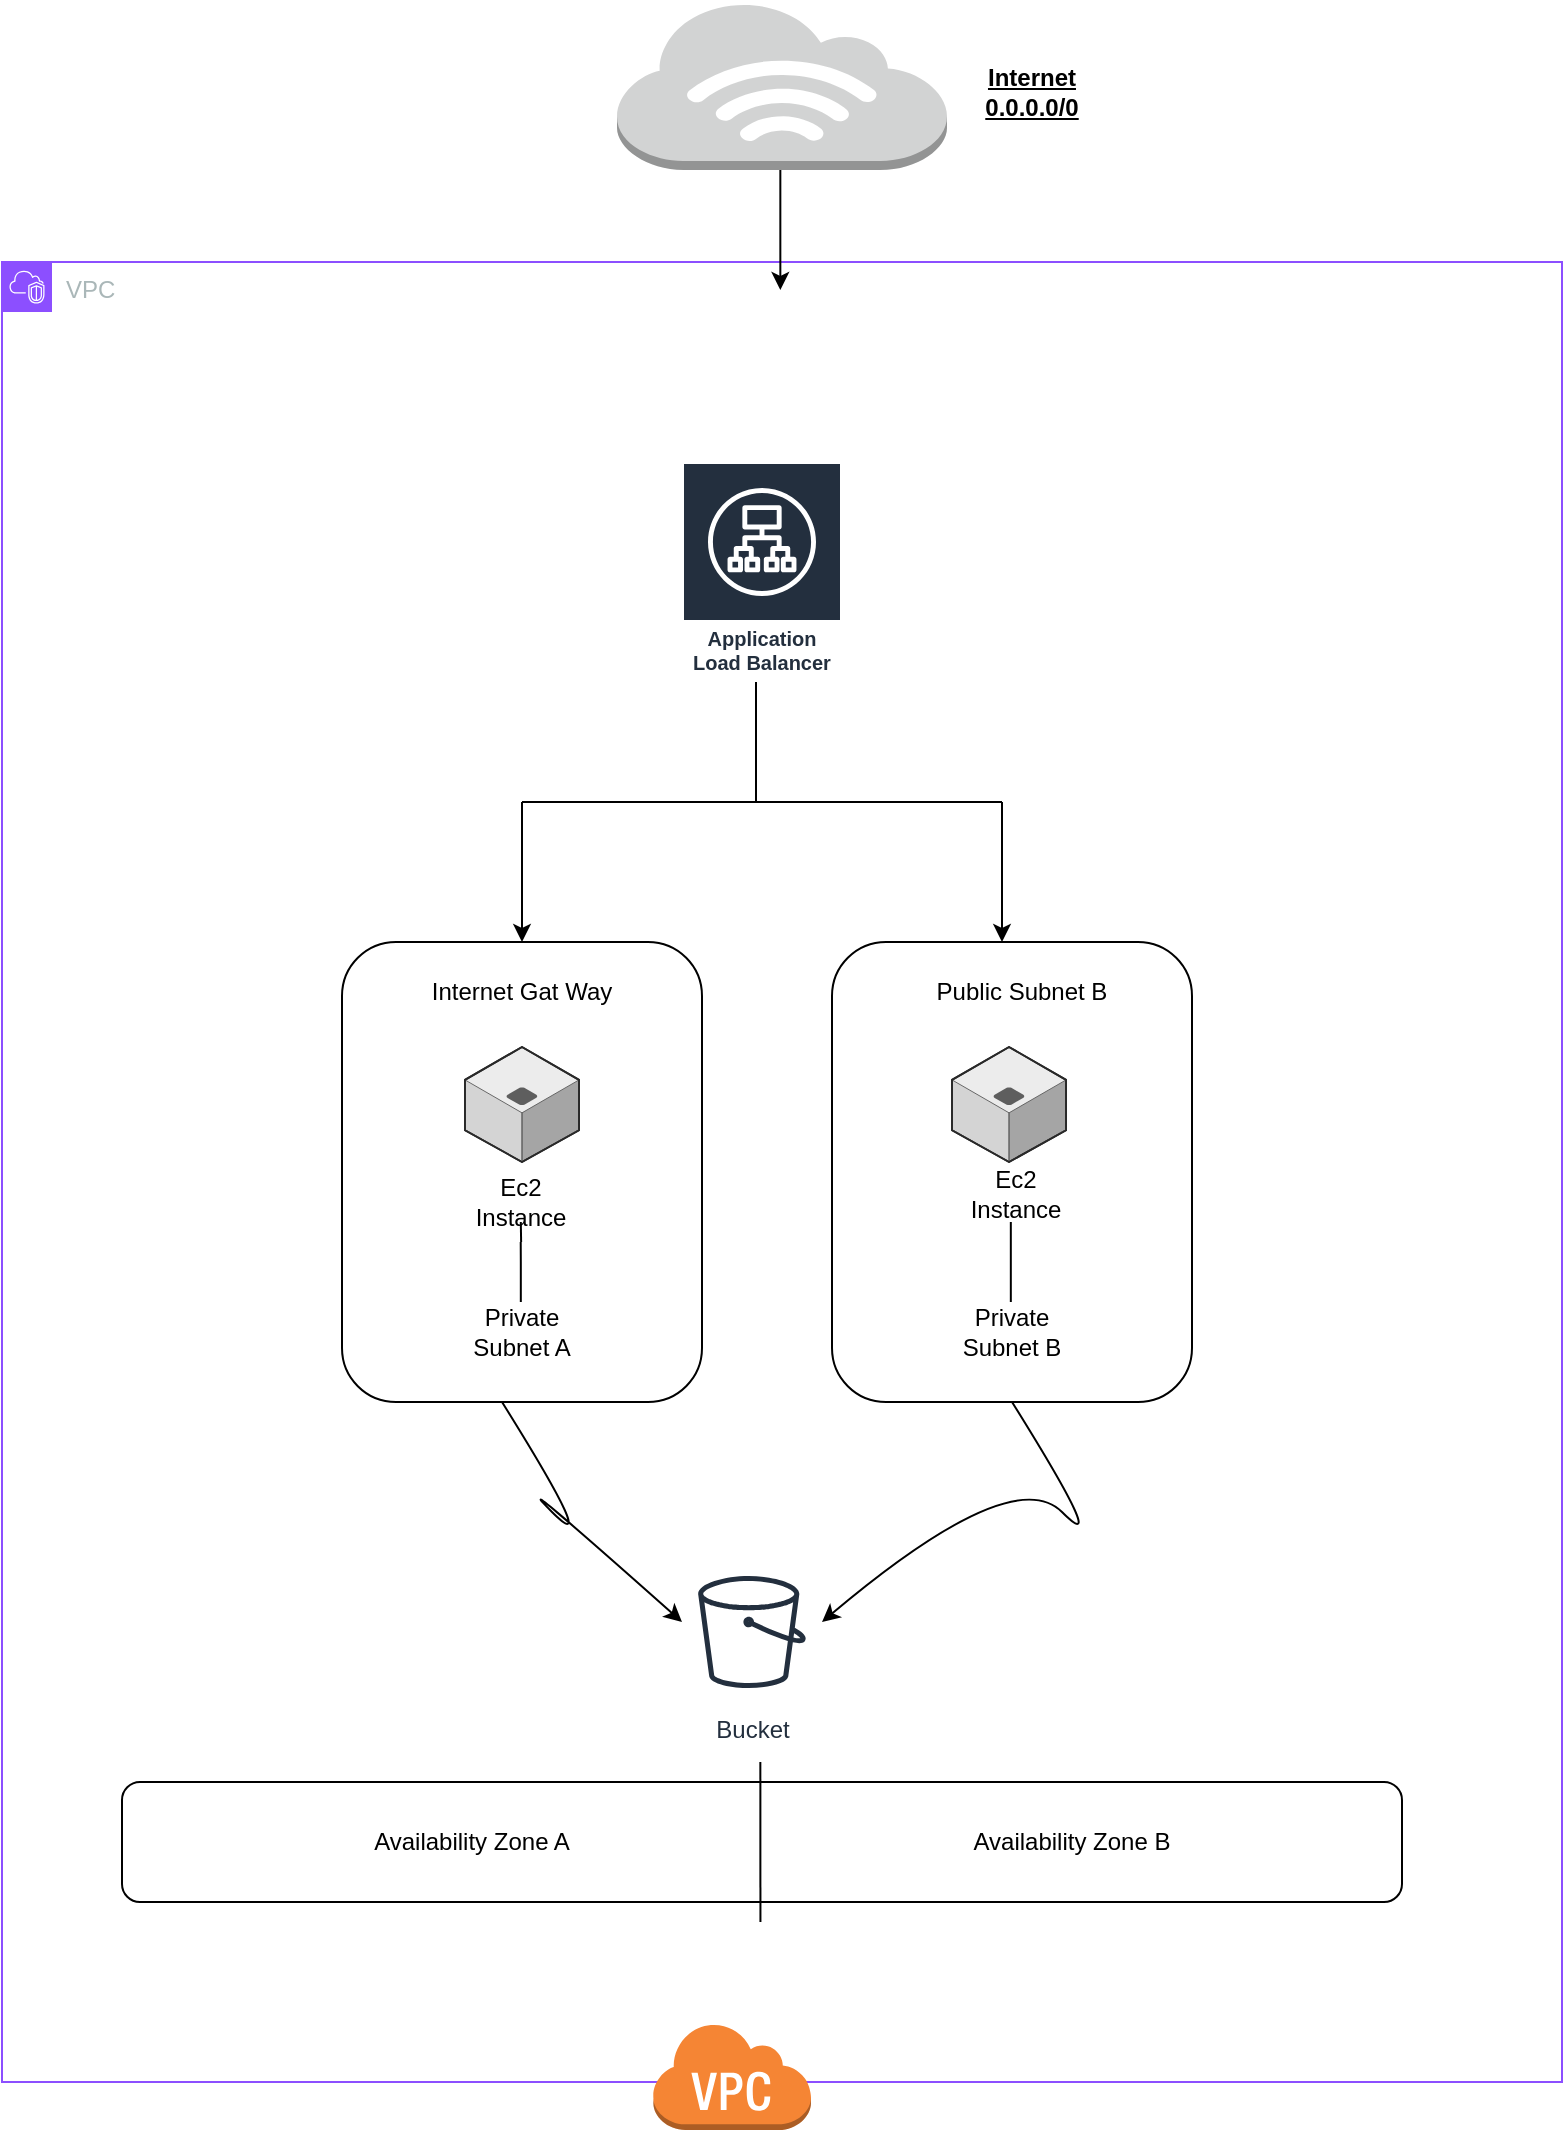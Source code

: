 <mxfile version="28.2.7">
  <diagram name="Page-1" id="_xtpJyv841CFfwgK3u80">
    <mxGraphModel dx="2358" dy="2062" grid="1" gridSize="10" guides="1" tooltips="1" connect="1" arrows="1" fold="1" page="1" pageScale="1" pageWidth="850" pageHeight="1100" math="0" shadow="0">
      <root>
        <mxCell id="0" />
        <mxCell id="1" parent="0" />
        <mxCell id="YgZaEbE8Ezpt_k7WW5st-41" value="VPC" style="points=[[0,0],[0.25,0],[0.5,0],[0.75,0],[1,0],[1,0.25],[1,0.5],[1,0.75],[1,1],[0.75,1],[0.5,1],[0.25,1],[0,1],[0,0.75],[0,0.5],[0,0.25]];outlineConnect=0;gradientColor=none;html=1;whiteSpace=wrap;fontSize=12;fontStyle=0;container=1;pointerEvents=0;collapsible=0;recursiveResize=0;shape=mxgraph.aws4.group;grIcon=mxgraph.aws4.group_vpc2;strokeColor=#8C4FFF;fillColor=none;verticalAlign=top;align=left;spacingLeft=30;fontColor=#AAB7B8;dashed=0;" vertex="1" parent="1">
          <mxGeometry x="100" y="80" width="780" height="910" as="geometry" />
        </mxCell>
        <mxCell id="YgZaEbE8Ezpt_k7WW5st-86" value="" style="rounded=1;whiteSpace=wrap;html=1;" vertex="1" parent="YgZaEbE8Ezpt_k7WW5st-41">
          <mxGeometry x="60" y="760" width="640" height="60" as="geometry" />
        </mxCell>
        <mxCell id="YgZaEbE8Ezpt_k7WW5st-89" value="" style="endArrow=none;html=1;rounded=0;" edge="1" parent="YgZaEbE8Ezpt_k7WW5st-41">
          <mxGeometry width="50" height="50" relative="1" as="geometry">
            <mxPoint x="379.22" y="830" as="sourcePoint" />
            <mxPoint x="379.17" y="750" as="targetPoint" />
          </mxGeometry>
        </mxCell>
        <mxCell id="YgZaEbE8Ezpt_k7WW5st-90" value="Availability Zone A" style="text;html=1;whiteSpace=wrap;strokeColor=none;fillColor=none;align=center;verticalAlign=middle;rounded=0;" vertex="1" parent="YgZaEbE8Ezpt_k7WW5st-41">
          <mxGeometry x="100" y="760" width="270" height="60" as="geometry" />
        </mxCell>
        <mxCell id="YgZaEbE8Ezpt_k7WW5st-91" value="Availability Zone B" style="text;html=1;whiteSpace=wrap;strokeColor=none;fillColor=none;align=center;verticalAlign=middle;rounded=0;" vertex="1" parent="YgZaEbE8Ezpt_k7WW5st-41">
          <mxGeometry x="400" y="760" width="270" height="60" as="geometry" />
        </mxCell>
        <mxCell id="YgZaEbE8Ezpt_k7WW5st-64" value="" style="endArrow=none;html=1;rounded=0;" edge="1" parent="1">
          <mxGeometry width="50" height="50" relative="1" as="geometry">
            <mxPoint x="477" y="350" as="sourcePoint" />
            <mxPoint x="477" y="290" as="targetPoint" />
            <Array as="points">
              <mxPoint x="477" y="320" />
            </Array>
          </mxGeometry>
        </mxCell>
        <mxCell id="YgZaEbE8Ezpt_k7WW5st-65" value="" style="endArrow=none;html=1;rounded=0;" edge="1" parent="1">
          <mxGeometry width="50" height="50" relative="1" as="geometry">
            <mxPoint x="360" y="350" as="sourcePoint" />
            <mxPoint x="480" y="350" as="targetPoint" />
            <Array as="points">
              <mxPoint x="420" y="350" />
              <mxPoint x="450" y="350" />
              <mxPoint x="460" y="350" />
            </Array>
          </mxGeometry>
        </mxCell>
        <mxCell id="YgZaEbE8Ezpt_k7WW5st-66" value="" style="endArrow=classic;html=1;rounded=0;" edge="1" parent="1">
          <mxGeometry width="50" height="50" relative="1" as="geometry">
            <mxPoint x="360" y="350" as="sourcePoint" />
            <mxPoint x="360" y="420" as="targetPoint" />
          </mxGeometry>
        </mxCell>
        <mxCell id="YgZaEbE8Ezpt_k7WW5st-67" value="" style="endArrow=none;html=1;rounded=0;" edge="1" parent="1">
          <mxGeometry width="50" height="50" relative="1" as="geometry">
            <mxPoint x="480" y="350" as="sourcePoint" />
            <mxPoint x="600" y="350" as="targetPoint" />
            <Array as="points" />
          </mxGeometry>
        </mxCell>
        <mxCell id="YgZaEbE8Ezpt_k7WW5st-68" value="" style="endArrow=classic;html=1;rounded=0;" edge="1" parent="1">
          <mxGeometry width="50" height="50" relative="1" as="geometry">
            <mxPoint x="600" y="350" as="sourcePoint" />
            <mxPoint x="600" y="420" as="targetPoint" />
          </mxGeometry>
        </mxCell>
        <mxCell id="YgZaEbE8Ezpt_k7WW5st-69" value="" style="rounded=1;whiteSpace=wrap;html=1;" vertex="1" parent="1">
          <mxGeometry x="270" y="420" width="180" height="230" as="geometry" />
        </mxCell>
        <mxCell id="YgZaEbE8Ezpt_k7WW5st-70" value="" style="rounded=1;whiteSpace=wrap;html=1;" vertex="1" parent="1">
          <mxGeometry x="515" y="420" width="180" height="230" as="geometry" />
        </mxCell>
        <mxCell id="YgZaEbE8Ezpt_k7WW5st-71" value="Internet Gat Way" style="text;html=1;whiteSpace=wrap;strokeColor=none;fillColor=none;align=center;verticalAlign=middle;rounded=0;" vertex="1" parent="1">
          <mxGeometry x="300" y="430" width="120" height="30" as="geometry" />
        </mxCell>
        <mxCell id="YgZaEbE8Ezpt_k7WW5st-72" value="Public Subnet B" style="text;html=1;whiteSpace=wrap;strokeColor=none;fillColor=none;align=center;verticalAlign=middle;rounded=0;" vertex="1" parent="1">
          <mxGeometry x="550" y="430" width="120" height="30" as="geometry" />
        </mxCell>
        <mxCell id="YgZaEbE8Ezpt_k7WW5st-73" value="" style="endArrow=none;html=1;rounded=0;" edge="1" parent="1" source="YgZaEbE8Ezpt_k7WW5st-83">
          <mxGeometry width="50" height="50" relative="1" as="geometry">
            <mxPoint x="359.41" y="600" as="sourcePoint" />
            <mxPoint x="359.41" y="560" as="targetPoint" />
            <Array as="points" />
          </mxGeometry>
        </mxCell>
        <mxCell id="YgZaEbE8Ezpt_k7WW5st-74" value="" style="endArrow=none;html=1;rounded=0;" edge="1" parent="1">
          <mxGeometry width="50" height="50" relative="1" as="geometry">
            <mxPoint x="604.41" y="600" as="sourcePoint" />
            <mxPoint x="604.41" y="560" as="targetPoint" />
            <Array as="points">
              <mxPoint x="604.41" y="580" />
            </Array>
          </mxGeometry>
        </mxCell>
        <mxCell id="YgZaEbE8Ezpt_k7WW5st-75" value="Private Subnet A" style="text;html=1;whiteSpace=wrap;strokeColor=none;fillColor=none;align=center;verticalAlign=middle;rounded=0;" vertex="1" parent="1">
          <mxGeometry x="330" y="600" width="60" height="30" as="geometry" />
        </mxCell>
        <mxCell id="YgZaEbE8Ezpt_k7WW5st-76" value="Private Subnet B" style="text;html=1;whiteSpace=wrap;strokeColor=none;fillColor=none;align=center;verticalAlign=middle;rounded=0;" vertex="1" parent="1">
          <mxGeometry x="575" y="600" width="60" height="30" as="geometry" />
        </mxCell>
        <mxCell id="YgZaEbE8Ezpt_k7WW5st-77" value="" style="curved=1;endArrow=classic;html=1;rounded=0;" edge="1" parent="1">
          <mxGeometry width="50" height="50" relative="1" as="geometry">
            <mxPoint x="350" y="650" as="sourcePoint" />
            <mxPoint x="440" y="760" as="targetPoint" />
            <Array as="points">
              <mxPoint x="400" y="730" />
              <mxPoint x="350" y="680" />
            </Array>
          </mxGeometry>
        </mxCell>
        <mxCell id="YgZaEbE8Ezpt_k7WW5st-78" value="" style="curved=1;endArrow=classic;html=1;rounded=0;" edge="1" parent="1">
          <mxGeometry width="50" height="50" relative="1" as="geometry">
            <mxPoint x="605" y="650" as="sourcePoint" />
            <mxPoint x="510" y="760" as="targetPoint" />
            <Array as="points">
              <mxPoint x="655" y="730" />
              <mxPoint x="605" y="680" />
            </Array>
          </mxGeometry>
        </mxCell>
        <mxCell id="YgZaEbE8Ezpt_k7WW5st-79" value="Bucket" style="sketch=0;outlineConnect=0;fontColor=#232F3E;gradientColor=none;strokeColor=#232F3E;fillColor=#ffffff;dashed=0;verticalLabelPosition=bottom;verticalAlign=top;align=center;html=1;fontSize=12;fontStyle=0;aspect=fixed;shape=mxgraph.aws4.resourceIcon;resIcon=mxgraph.aws4.bucket;" vertex="1" parent="1">
          <mxGeometry x="440" y="730" width="70" height="70" as="geometry" />
        </mxCell>
        <mxCell id="YgZaEbE8Ezpt_k7WW5st-80" value="Application Load Balancer" style="sketch=0;outlineConnect=0;fontColor=#232F3E;gradientColor=none;strokeColor=#ffffff;fillColor=#232F3E;dashed=0;verticalLabelPosition=middle;verticalAlign=bottom;align=center;html=1;whiteSpace=wrap;fontSize=10;fontStyle=1;spacing=3;shape=mxgraph.aws4.productIcon;prIcon=mxgraph.aws4.application_load_balancer;" vertex="1" parent="1">
          <mxGeometry x="440" y="180" width="80" height="110" as="geometry" />
        </mxCell>
        <mxCell id="YgZaEbE8Ezpt_k7WW5st-81" value="" style="verticalLabelPosition=bottom;html=1;verticalAlign=top;strokeWidth=1;align=center;outlineConnect=0;dashed=0;outlineConnect=0;shape=mxgraph.aws3d.application_server;fillColor=#ECECEC;strokeColor=#5E5E5E;aspect=fixed;strokeColor2=#292929;" vertex="1" parent="1">
          <mxGeometry x="331.48" y="472.5" width="57.04" height="57.5" as="geometry" />
        </mxCell>
        <mxCell id="YgZaEbE8Ezpt_k7WW5st-82" value="" style="endArrow=none;html=1;rounded=0;" edge="1" parent="1" target="YgZaEbE8Ezpt_k7WW5st-83">
          <mxGeometry width="50" height="50" relative="1" as="geometry">
            <mxPoint x="359.41" y="600" as="sourcePoint" />
            <mxPoint x="359.41" y="560" as="targetPoint" />
            <Array as="points">
              <mxPoint x="359.41" y="580" />
            </Array>
          </mxGeometry>
        </mxCell>
        <mxCell id="YgZaEbE8Ezpt_k7WW5st-83" value="Ec2&lt;br&gt;Instance" style="text;html=1;whiteSpace=wrap;strokeColor=none;fillColor=none;align=center;verticalAlign=middle;rounded=0;" vertex="1" parent="1">
          <mxGeometry x="328.52" y="530" width="61.48" height="40" as="geometry" />
        </mxCell>
        <mxCell id="YgZaEbE8Ezpt_k7WW5st-84" value="" style="verticalLabelPosition=bottom;html=1;verticalAlign=top;strokeWidth=1;align=center;outlineConnect=0;dashed=0;outlineConnect=0;shape=mxgraph.aws3d.application_server;fillColor=#ECECEC;strokeColor=#5E5E5E;aspect=fixed;strokeColor2=#292929;" vertex="1" parent="1">
          <mxGeometry x="575" y="472.5" width="57.04" height="57.5" as="geometry" />
        </mxCell>
        <mxCell id="YgZaEbE8Ezpt_k7WW5st-85" value="Ec2&lt;br&gt;Instance" style="text;html=1;whiteSpace=wrap;strokeColor=none;fillColor=none;align=center;verticalAlign=middle;rounded=0;" vertex="1" parent="1">
          <mxGeometry x="573.52" y="540" width="66.48" height="12.5" as="geometry" />
        </mxCell>
        <mxCell id="YgZaEbE8Ezpt_k7WW5st-93" value="" style="outlineConnect=0;dashed=0;verticalLabelPosition=bottom;verticalAlign=top;align=center;html=1;shape=mxgraph.aws3.internet_3;fillColor=#D2D3D3;gradientColor=none;strokeColor=#A9C4EB;" vertex="1" parent="1">
          <mxGeometry x="407.5" y="-50" width="165" height="84" as="geometry" />
        </mxCell>
        <mxCell id="YgZaEbE8Ezpt_k7WW5st-94" value="" style="endArrow=classic;html=1;rounded=0;" edge="1" parent="1">
          <mxGeometry width="50" height="50" relative="1" as="geometry">
            <mxPoint x="489.17" y="34" as="sourcePoint" />
            <mxPoint x="489.17" y="94" as="targetPoint" />
          </mxGeometry>
        </mxCell>
        <mxCell id="YgZaEbE8Ezpt_k7WW5st-95" value="" style="outlineConnect=0;dashed=0;verticalLabelPosition=bottom;verticalAlign=top;align=center;html=1;shape=mxgraph.aws3.virtual_private_cloud;fillColor=#F58534;gradientColor=none;" vertex="1" parent="1">
          <mxGeometry x="425" y="960" width="79.5" height="54" as="geometry" />
        </mxCell>
        <mxCell id="YgZaEbE8Ezpt_k7WW5st-97" value="&lt;span style=&quot;font-style: normal;&quot;&gt;&lt;u&gt;Internet&lt;br&gt;0.0.0.0/0&lt;/u&gt;&lt;/span&gt;" style="text;html=1;whiteSpace=wrap;strokeColor=none;fillColor=none;align=center;verticalAlign=middle;rounded=0;fontStyle=3" vertex="1" parent="1">
          <mxGeometry x="535" y="-50" width="160" height="90" as="geometry" />
        </mxCell>
      </root>
    </mxGraphModel>
  </diagram>
</mxfile>

